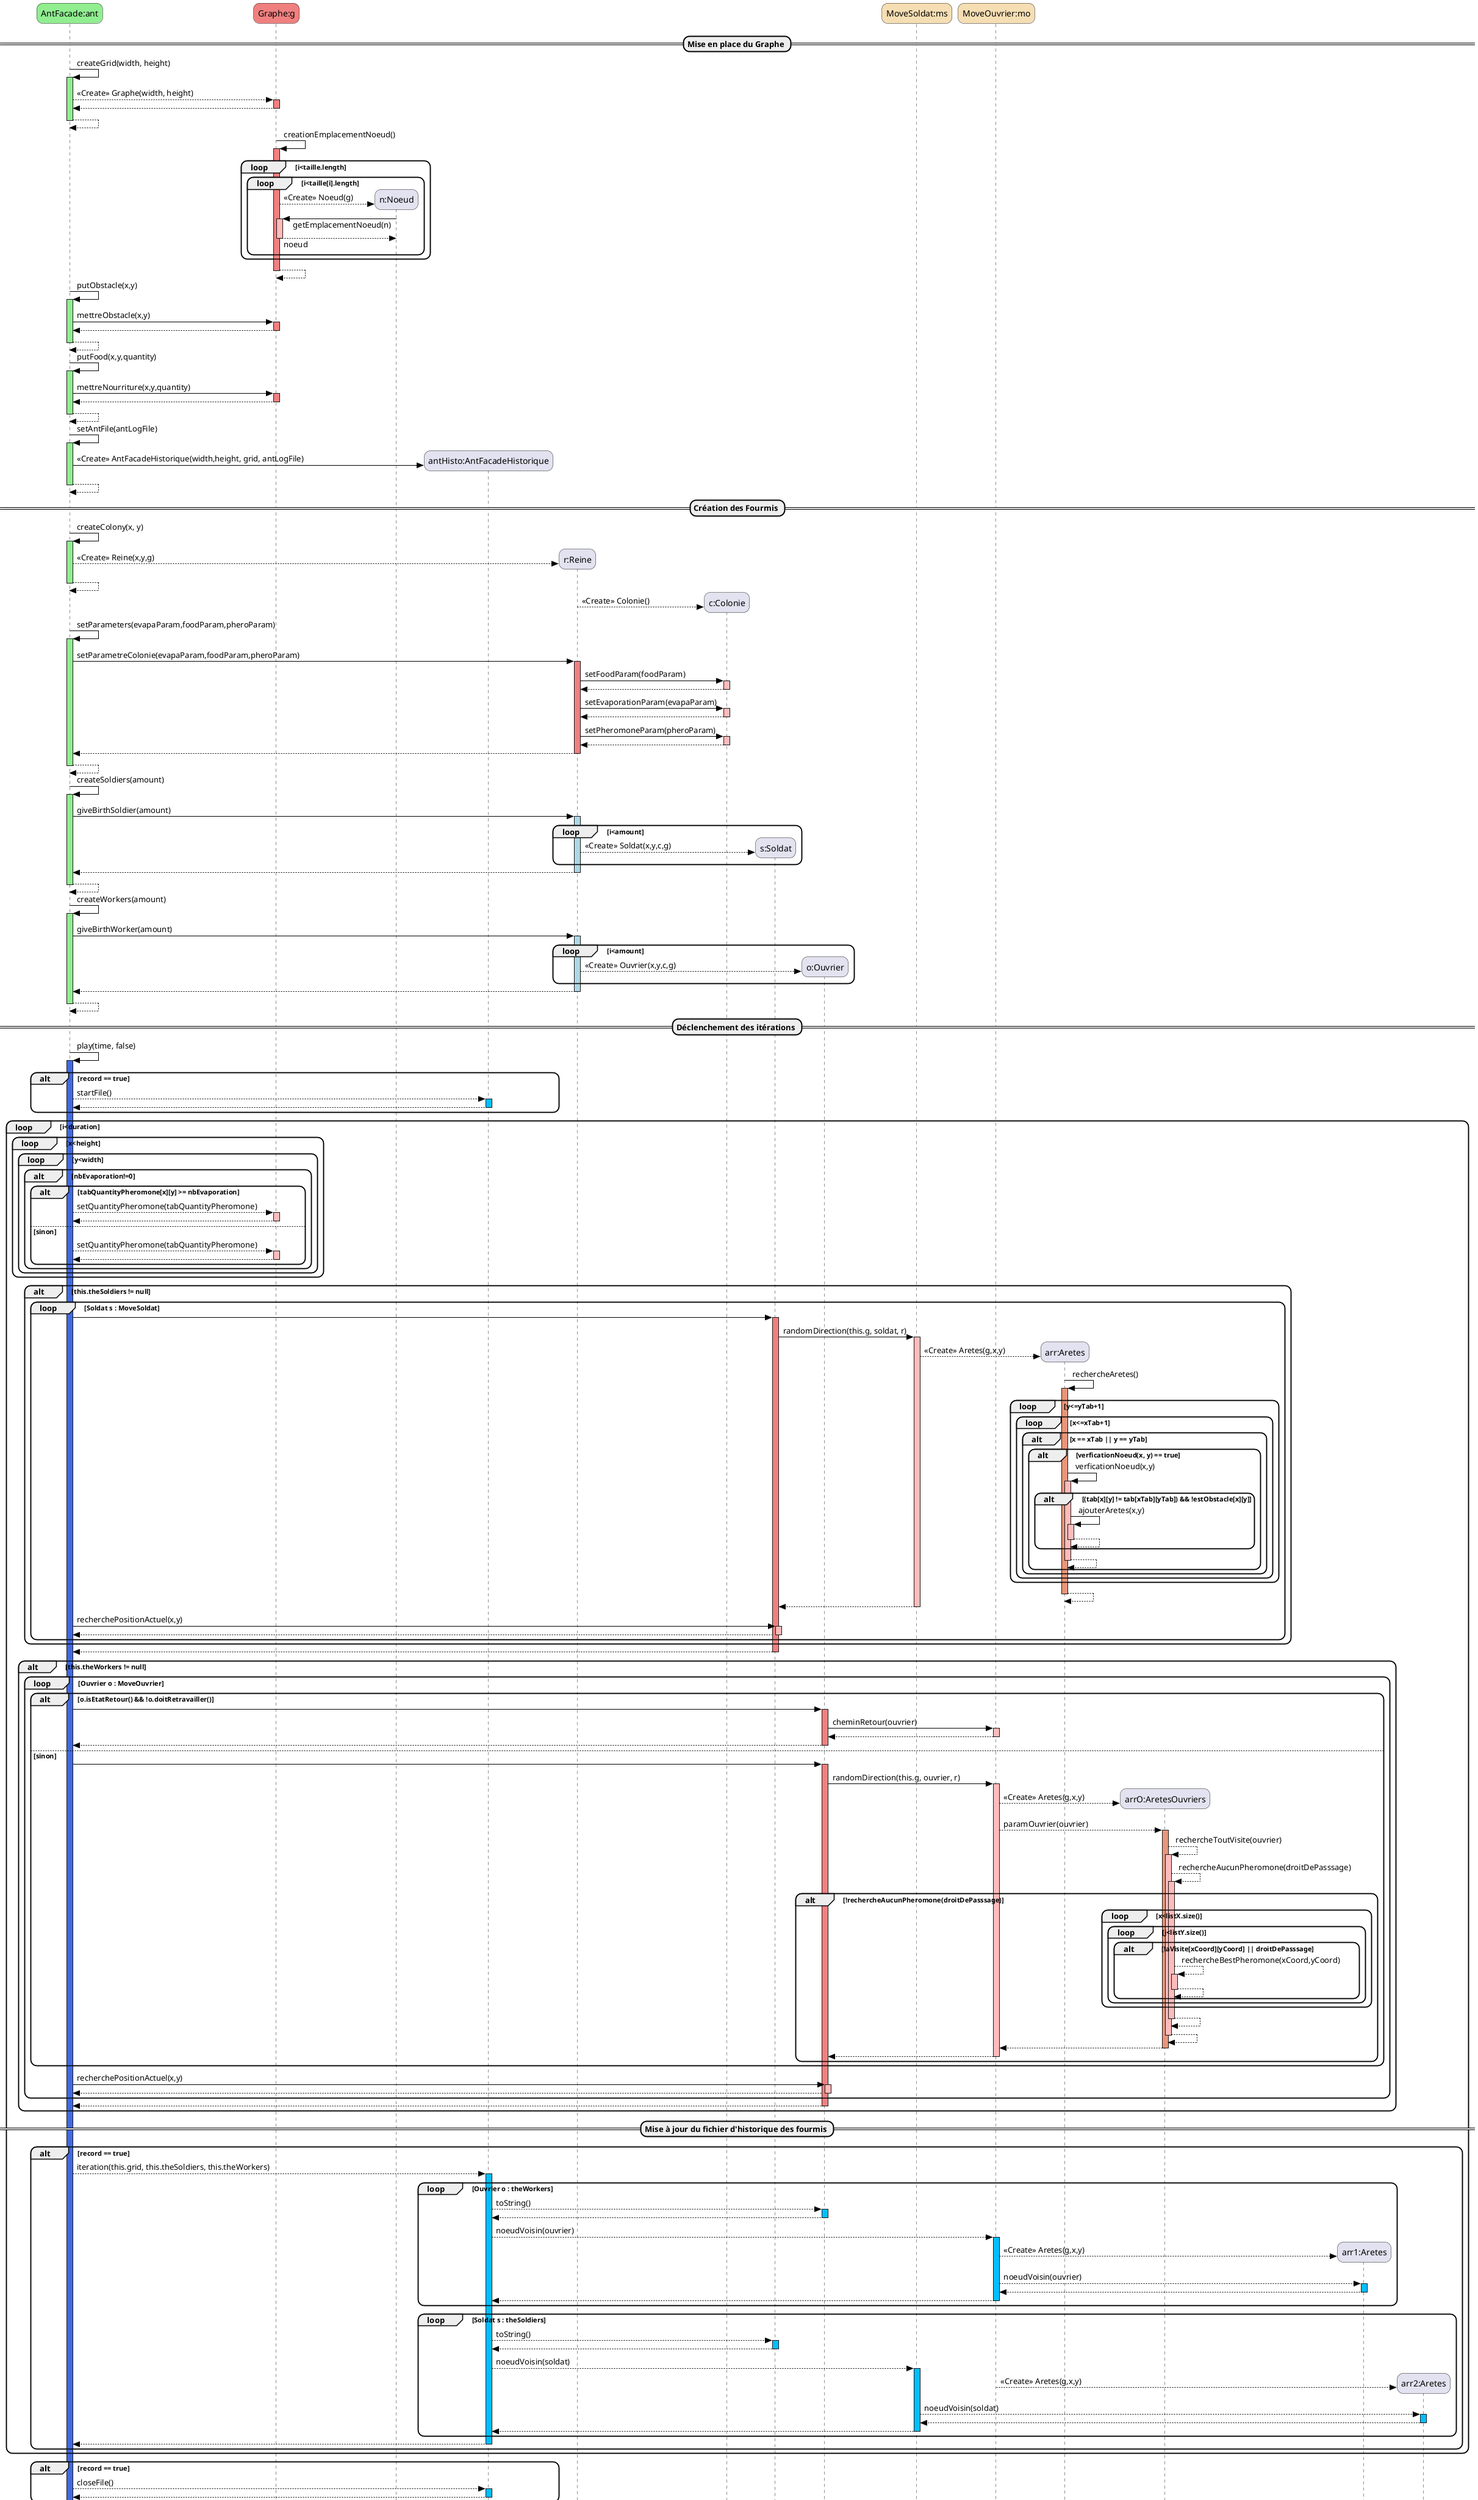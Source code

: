 @startuml
'https://plantuml.com/sequence-diagram

skinparam style strictuml
skinparam responseMessageBelowArrow true
skinparam roundcorner 20
skinparam ArrowColor #black
hide footbox

participant "AntFacade:ant" as ant #lightgreen
participant "Graphe:g" as graphe #lightcoral

== Mise en place du Graphe ==
' ---------GRAPHE--------------
ant -> ant++ #lightgreen : createGrid(width, height)
    ant --> graphe++ #lightcoral : <<Create>> Graphe(width, height)
return
return

graphe -> graphe++ #lightcoral : creationEmplacementNoeud()
loop i<taille.length
    loop i<taille[i].length
        ' ---------NOEUD--------------
            create "n:Noeud"
            graphe --> "n:Noeud" : <<Create>> Noeud(g)
            graphe <- "n:Noeud"++ #FFBBBB: getEmplacementNoeud(n)
                return noeud
    end
end
return

ant -> ant++ #lightgreen : putObstacle(x,y)
    ant -> graphe++ #lightcoral : mettreObstacle(x,y)
return
return

ant -> ant++ #lightgreen : putFood(x,y,quantity)
    ant -> graphe++ #lightcoral : mettreNourriture(x,y,quantity)
return
return

' ---------AntFacade Historique--------------
ant -> ant++ #lightgreen : setAntFile(antLogFile)
    create "antHisto:AntFacadeHistorique"
    ant -> "antHisto:AntFacadeHistorique" : <<Create>> AntFacadeHistorique(width,height, grid, antLogFile)
return


== Création des Fourmis ==
' ---------REINE--------------
ant -> ant++ #lightgreen : createColony(x, y)
create "r:Reine"
    ant --> "r:Reine" : <<Create>> Reine(x,y,g)
return

' ---------COLONIE--------------
create "c:Colonie"
"r:Reine" --> "c:Colonie" : <<Create>> Colonie()

ant -> ant++ #lightgreen : setParameters(evapaParam,foodParam,pheroParam)
    ant -> "r:Reine"++ #lightcoral : setParametreColonie(evapaParam,foodParam,pheroParam)
    "r:Reine" -> "c:Colonie"++ #FFBBBB: setFoodParam(foodParam)
    return
    "r:Reine" -> "c:Colonie"++ #FFBBBB: setEvaporationParam(evapaParam)
    return
    "r:Reine" -> "c:Colonie"++ #FFBBBB: setPheromoneParam(pheroParam)
    return
return
return

ant -> ant++ #lightgreen : createSoldiers(amount)
    ant -> "r:Reine"++ #lightblue : giveBirthSoldier(amount)
    loop i<amount
        ' ---------SOLDAT--------------
        create "s:Soldat"
        "r:Reine" --> "s:Soldat" : <<Create>> Soldat(x,y,c,g)
    end
return
return

ant -> ant++ #lightgreen : createWorkers(amount)
    ant -> "r:Reine"++ #lightblue : giveBirthWorker(amount)
    loop i<amount
        ' ---------OUVRIER--------------
        create "o:Ouvrier"
        "r:Reine" --> "o:Ouvrier" : <<Create>> Ouvrier(x,y,c,g)
    end
return
return

participant "MoveSoldat:ms" as MoveSoldat #Wheat
participant "MoveOuvrier:mo" as MoveOuvrier #Wheat
== Déclenchement des itérations ==
ant -> ant++ #RoyalBlue : play(time, false)
alt record == true
    ant --> "antHisto:AntFacadeHistorique"++ #DeepSkyBlue : startFile()
    return
end
loop i<duration

    '----------Mettre phéromne -------------
    loop x<height
        loop y<width
            alt nbEvaporation!=0
                alt tabQuantityPheromone[x][y] >= nbEvaporation
                    ant --> graphe++ #FFBBBB : setQuantityPheromone(tabQuantityPheromone)
                    return
                else sinon
                    ant --> graphe++ #FFBBBB : setQuantityPheromone(tabQuantityPheromone)
                    return
                end
            end
        end
    end

    '----------Mettre phéromne -------------

    ' ---------Déplacer Soldat--------------

    alt this.theSoldiers != null
        loop Soldat s : MoveSoldat
            ant -> "s:Soldat"++ #lightcoral
                "s:Soldat" -> MoveSoldat++ #FFBBBB: randomDirection(this.g, soldat, r)
                    ' ---------ARETES--------------
                    create "arr:Aretes"
                    MoveSoldat --> "arr:Aretes" : <<Create>> Aretes(g,x,y)
                    "arr:Aretes" -> "arr:Aretes"++ #DarkSalmon : rechercheAretes()
                    loop y<=yTab+1
                        loop x<=xTab+1
                            alt x == xTab || y == yTab
                                alt verficationNoeud(x, y) == true
                                    "arr:Aretes" -> "arr:Aretes"++ #FFBBBB : verficationNoeud(x,y)
                                        alt (tab[x][y] != tab[xTab][yTab]) && !estObstacle[x][y]
                                            "arr:Aretes" -> "arr:Aretes"++ #FFBBBB : ajouterAretes(x,y)
                                            return
                                        end
                                    return
                                end
                            end
                        end
                    end
                return
            return
            ant -> "s:Soldat"++ #FFBBBB : recherchePositionActuel(x,y)
            return
        end
    end
    return
    ' ---------Déplacer Soldat--------------

    ' ---------Déplacer Ouvrier--------------
    alt this.theWorkers != null
        loop Ouvrier o : MoveOuvrier
        alt o.isEtatRetour() && !o.doitRetravailler()
            ant -> "o:Ouvrier"++ #lightcoral
            "o:Ouvrier"  -> MoveOuvrier++ #FFBBBB : cheminRetour(ouvrier)
            return
            return

        else sinon
             ant -> "o:Ouvrier"++ #lightcoral
            "o:Ouvrier" -> MoveOuvrier++ #FFBBBB : randomDirection(this.g, ouvrier, r)
             ' ---------ARETES OUVRIER--------------
             create "arrO:AretesOuvriers"
             MoveOuvrier --> "arrO:AretesOuvriers" : <<Create>> Aretes(g,x,y)
             MoveOuvrier --> "arrO:AretesOuvriers"++ #DarkSalmon: paramOuvrier(ouvrier)
                "arrO:AretesOuvriers" --> "arrO:AretesOuvriers"++ #FFBBBB : rechercheToutVisite(ouvrier)
                "arrO:AretesOuvriers" --> "arrO:AretesOuvriers"++ #FFBBBB : rechercheAucunPheromone(droitDePasssage)
                alt !rechercheAucunPheromone(droitDePasssage)
                    loop x<listX.size()
                        loop j<listY.size()
                            alt !aVisite[xCoord][yCoord] || droitDePasssage
                                "arrO:AretesOuvriers" --> "arrO:AretesOuvriers"++ #FFBBBB: rechercheBestPheromone(xCoord,yCoord)
                                return
                            end
                        end
                    end
             return
             return
             return
             return
        end
        end
        ant -> "o:Ouvrier"++ #FFBBBB : recherchePositionActuel(x,y)
        return
    end
    return
    ' ---------Déplacer Ouvrier--------------
    end
' ---------Fichier historique des fourmis--------------
== Mise à jour du fichier d'historique des fourmis ==
    alt record == true
        ant --> "antHisto:AntFacadeHistorique"++ #DeepSkyBlue : iteration(this.grid, this.theSoldiers, this.theWorkers)
            loop Ouvrier o : theWorkers
                "antHisto:AntFacadeHistorique" --> "o:Ouvrier"++ #DeepSkyBlue: toString()
                return
                "antHisto:AntFacadeHistorique" --> MoveOuvrier++ #DeepSkyBlue: noeudVoisin(ouvrier)
                create "arr1:Aretes"
                MoveOuvrier --> "arr1:Aretes" : <<Create>> Aretes(g,x,y)
                MoveOuvrier --> "arr1:Aretes"++ #DeepSkyBlue: noeudVoisin(ouvrier)
                return
                return
            end
            loop Soldat s : theSoldiers
                "antHisto:AntFacadeHistorique" --> "s:Soldat"++ #DeepSkyBlue : toString()
                return
                "antHisto:AntFacadeHistorique" --> MoveSoldat++ #DeepSkyBlue: noeudVoisin(soldat)
                create "arr2:Aretes"
                MoveOuvrier --> "arr2:Aretes" : <<Create>> Aretes(g,x,y)
                MoveSoldat --> "arr2:Aretes"++ #DeepSkyBlue: noeudVoisin(soldat)
                return
                return
            end
        return
    end
end

alt record == true
    ant --> "antHisto:AntFacadeHistorique"++ #DeepSkyBlue : closeFile()
    return
end
return

@enduml